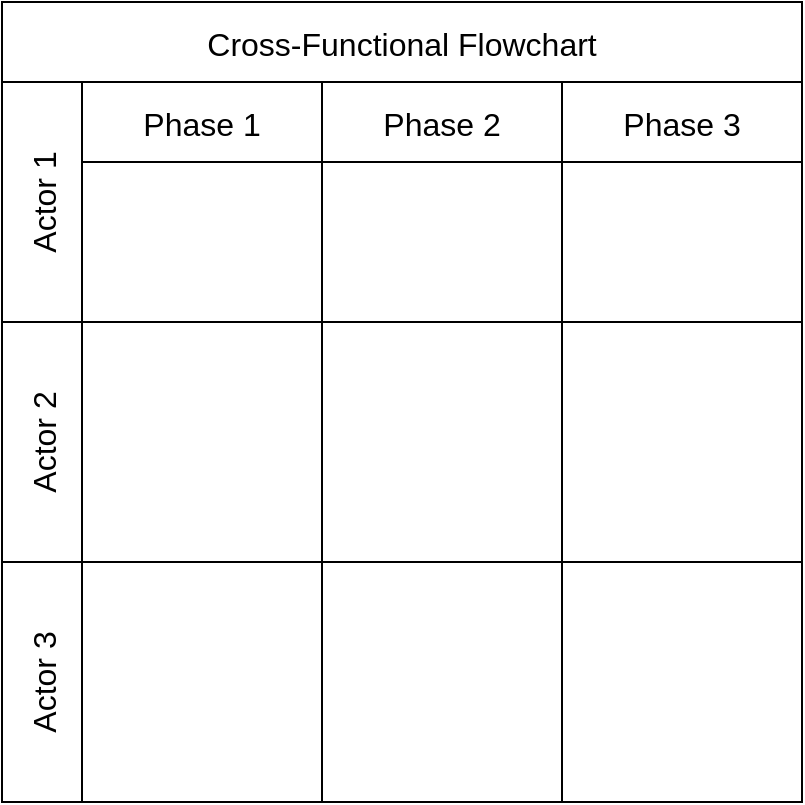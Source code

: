 <mxfile version="22.1.4" type="device">
  <diagram name="ページ1" id="mrsj4Jq2HCf-UPut2L3-">
    <mxGraphModel dx="472" dy="670" grid="0" gridSize="10" guides="1" tooltips="1" connect="1" arrows="1" fold="1" page="0" pageScale="1" pageWidth="1169" pageHeight="1654" math="0" shadow="0">
      <root>
        <mxCell id="0" />
        <mxCell id="1" parent="0" />
        <mxCell id="ZtxkPBsk2WtM4dyFqCSB-23" value="Cross-Functional Flowchart" style="shape=table;childLayout=tableLayout;startSize=40;collapsible=0;recursiveResize=0;expand=0;fontSize=16;" vertex="1" parent="1">
          <mxGeometry x="95" width="400" height="400" as="geometry" />
        </mxCell>
        <mxCell id="ZtxkPBsk2WtM4dyFqCSB-24" value="Actor 1" style="shape=tableRow;horizontal=0;swimlaneHead=0;swimlaneBody=0;top=0;left=0;strokeColor=inherit;bottom=0;right=0;dropTarget=0;fontStyle=0;fillColor=none;points=[[0,0.5],[1,0.5]];portConstraint=eastwest;startSize=40;collapsible=0;recursiveResize=0;expand=0;fontSize=16;" vertex="1" parent="ZtxkPBsk2WtM4dyFqCSB-23">
          <mxGeometry y="40" width="400" height="120" as="geometry" />
        </mxCell>
        <mxCell id="ZtxkPBsk2WtM4dyFqCSB-25" value="Phase 1" style="swimlane;swimlaneHead=0;swimlaneBody=0;fontStyle=0;strokeColor=inherit;connectable=0;fillColor=none;startSize=40;collapsible=0;recursiveResize=0;expand=0;fontSize=16;" vertex="1" parent="ZtxkPBsk2WtM4dyFqCSB-24">
          <mxGeometry x="40" width="120" height="120" as="geometry">
            <mxRectangle width="120" height="120" as="alternateBounds" />
          </mxGeometry>
        </mxCell>
        <mxCell id="ZtxkPBsk2WtM4dyFqCSB-26" value="Phase 2" style="swimlane;swimlaneHead=0;swimlaneBody=0;fontStyle=0;strokeColor=inherit;connectable=0;fillColor=none;startSize=40;collapsible=0;recursiveResize=0;expand=0;fontSize=16;" vertex="1" parent="ZtxkPBsk2WtM4dyFqCSB-24">
          <mxGeometry x="160" width="120" height="120" as="geometry">
            <mxRectangle width="120" height="120" as="alternateBounds" />
          </mxGeometry>
        </mxCell>
        <mxCell id="ZtxkPBsk2WtM4dyFqCSB-27" value="Phase 3" style="swimlane;swimlaneHead=0;swimlaneBody=0;fontStyle=0;strokeColor=inherit;connectable=0;fillColor=none;startSize=40;collapsible=0;recursiveResize=0;expand=0;fontSize=16;" vertex="1" parent="ZtxkPBsk2WtM4dyFqCSB-24">
          <mxGeometry x="280" width="120" height="120" as="geometry">
            <mxRectangle width="120" height="120" as="alternateBounds" />
          </mxGeometry>
        </mxCell>
        <mxCell id="ZtxkPBsk2WtM4dyFqCSB-28" value="Actor 2" style="shape=tableRow;horizontal=0;swimlaneHead=0;swimlaneBody=0;top=0;left=0;strokeColor=inherit;bottom=0;right=0;dropTarget=0;fontStyle=0;fillColor=none;points=[[0,0.5],[1,0.5]];portConstraint=eastwest;startSize=40;collapsible=0;recursiveResize=0;expand=0;fontSize=16;" vertex="1" parent="ZtxkPBsk2WtM4dyFqCSB-23">
          <mxGeometry y="160" width="400" height="120" as="geometry" />
        </mxCell>
        <mxCell id="ZtxkPBsk2WtM4dyFqCSB-29" value="" style="swimlane;swimlaneHead=0;swimlaneBody=0;fontStyle=0;connectable=0;strokeColor=inherit;fillColor=none;startSize=0;collapsible=0;recursiveResize=0;expand=0;fontSize=16;" vertex="1" parent="ZtxkPBsk2WtM4dyFqCSB-28">
          <mxGeometry x="40" width="120" height="120" as="geometry">
            <mxRectangle width="120" height="120" as="alternateBounds" />
          </mxGeometry>
        </mxCell>
        <mxCell id="ZtxkPBsk2WtM4dyFqCSB-30" value="" style="swimlane;swimlaneHead=0;swimlaneBody=0;fontStyle=0;connectable=0;strokeColor=inherit;fillColor=none;startSize=0;collapsible=0;recursiveResize=0;expand=0;fontSize=16;" vertex="1" parent="ZtxkPBsk2WtM4dyFqCSB-28">
          <mxGeometry x="160" width="120" height="120" as="geometry">
            <mxRectangle width="120" height="120" as="alternateBounds" />
          </mxGeometry>
        </mxCell>
        <mxCell id="ZtxkPBsk2WtM4dyFqCSB-31" value="" style="swimlane;swimlaneHead=0;swimlaneBody=0;fontStyle=0;connectable=0;strokeColor=inherit;fillColor=none;startSize=0;collapsible=0;recursiveResize=0;expand=0;fontSize=16;" vertex="1" parent="ZtxkPBsk2WtM4dyFqCSB-28">
          <mxGeometry x="280" width="120" height="120" as="geometry">
            <mxRectangle width="120" height="120" as="alternateBounds" />
          </mxGeometry>
        </mxCell>
        <mxCell id="ZtxkPBsk2WtM4dyFqCSB-32" value="Actor 3" style="shape=tableRow;horizontal=0;swimlaneHead=0;swimlaneBody=0;top=0;left=0;strokeColor=inherit;bottom=0;right=0;dropTarget=0;fontStyle=0;fillColor=none;points=[[0,0.5],[1,0.5]];portConstraint=eastwest;startSize=40;collapsible=0;recursiveResize=0;expand=0;fontSize=16;" vertex="1" parent="ZtxkPBsk2WtM4dyFqCSB-23">
          <mxGeometry y="280" width="400" height="120" as="geometry" />
        </mxCell>
        <mxCell id="ZtxkPBsk2WtM4dyFqCSB-33" value="" style="swimlane;swimlaneHead=0;swimlaneBody=0;fontStyle=0;connectable=0;strokeColor=inherit;fillColor=none;startSize=0;collapsible=0;recursiveResize=0;expand=0;fontSize=16;" vertex="1" parent="ZtxkPBsk2WtM4dyFqCSB-32">
          <mxGeometry x="40" width="120" height="120" as="geometry">
            <mxRectangle width="120" height="120" as="alternateBounds" />
          </mxGeometry>
        </mxCell>
        <mxCell id="ZtxkPBsk2WtM4dyFqCSB-34" value="" style="swimlane;swimlaneHead=0;swimlaneBody=0;fontStyle=0;connectable=0;strokeColor=inherit;fillColor=none;startSize=0;collapsible=0;recursiveResize=0;expand=0;fontSize=16;" vertex="1" parent="ZtxkPBsk2WtM4dyFqCSB-32">
          <mxGeometry x="160" width="120" height="120" as="geometry">
            <mxRectangle width="120" height="120" as="alternateBounds" />
          </mxGeometry>
        </mxCell>
        <mxCell id="ZtxkPBsk2WtM4dyFqCSB-35" value="" style="swimlane;swimlaneHead=0;swimlaneBody=0;fontStyle=0;connectable=0;strokeColor=inherit;fillColor=none;startSize=0;collapsible=0;recursiveResize=0;expand=0;fontSize=16;" vertex="1" parent="ZtxkPBsk2WtM4dyFqCSB-32">
          <mxGeometry x="280" width="120" height="120" as="geometry">
            <mxRectangle width="120" height="120" as="alternateBounds" />
          </mxGeometry>
        </mxCell>
      </root>
    </mxGraphModel>
  </diagram>
</mxfile>
